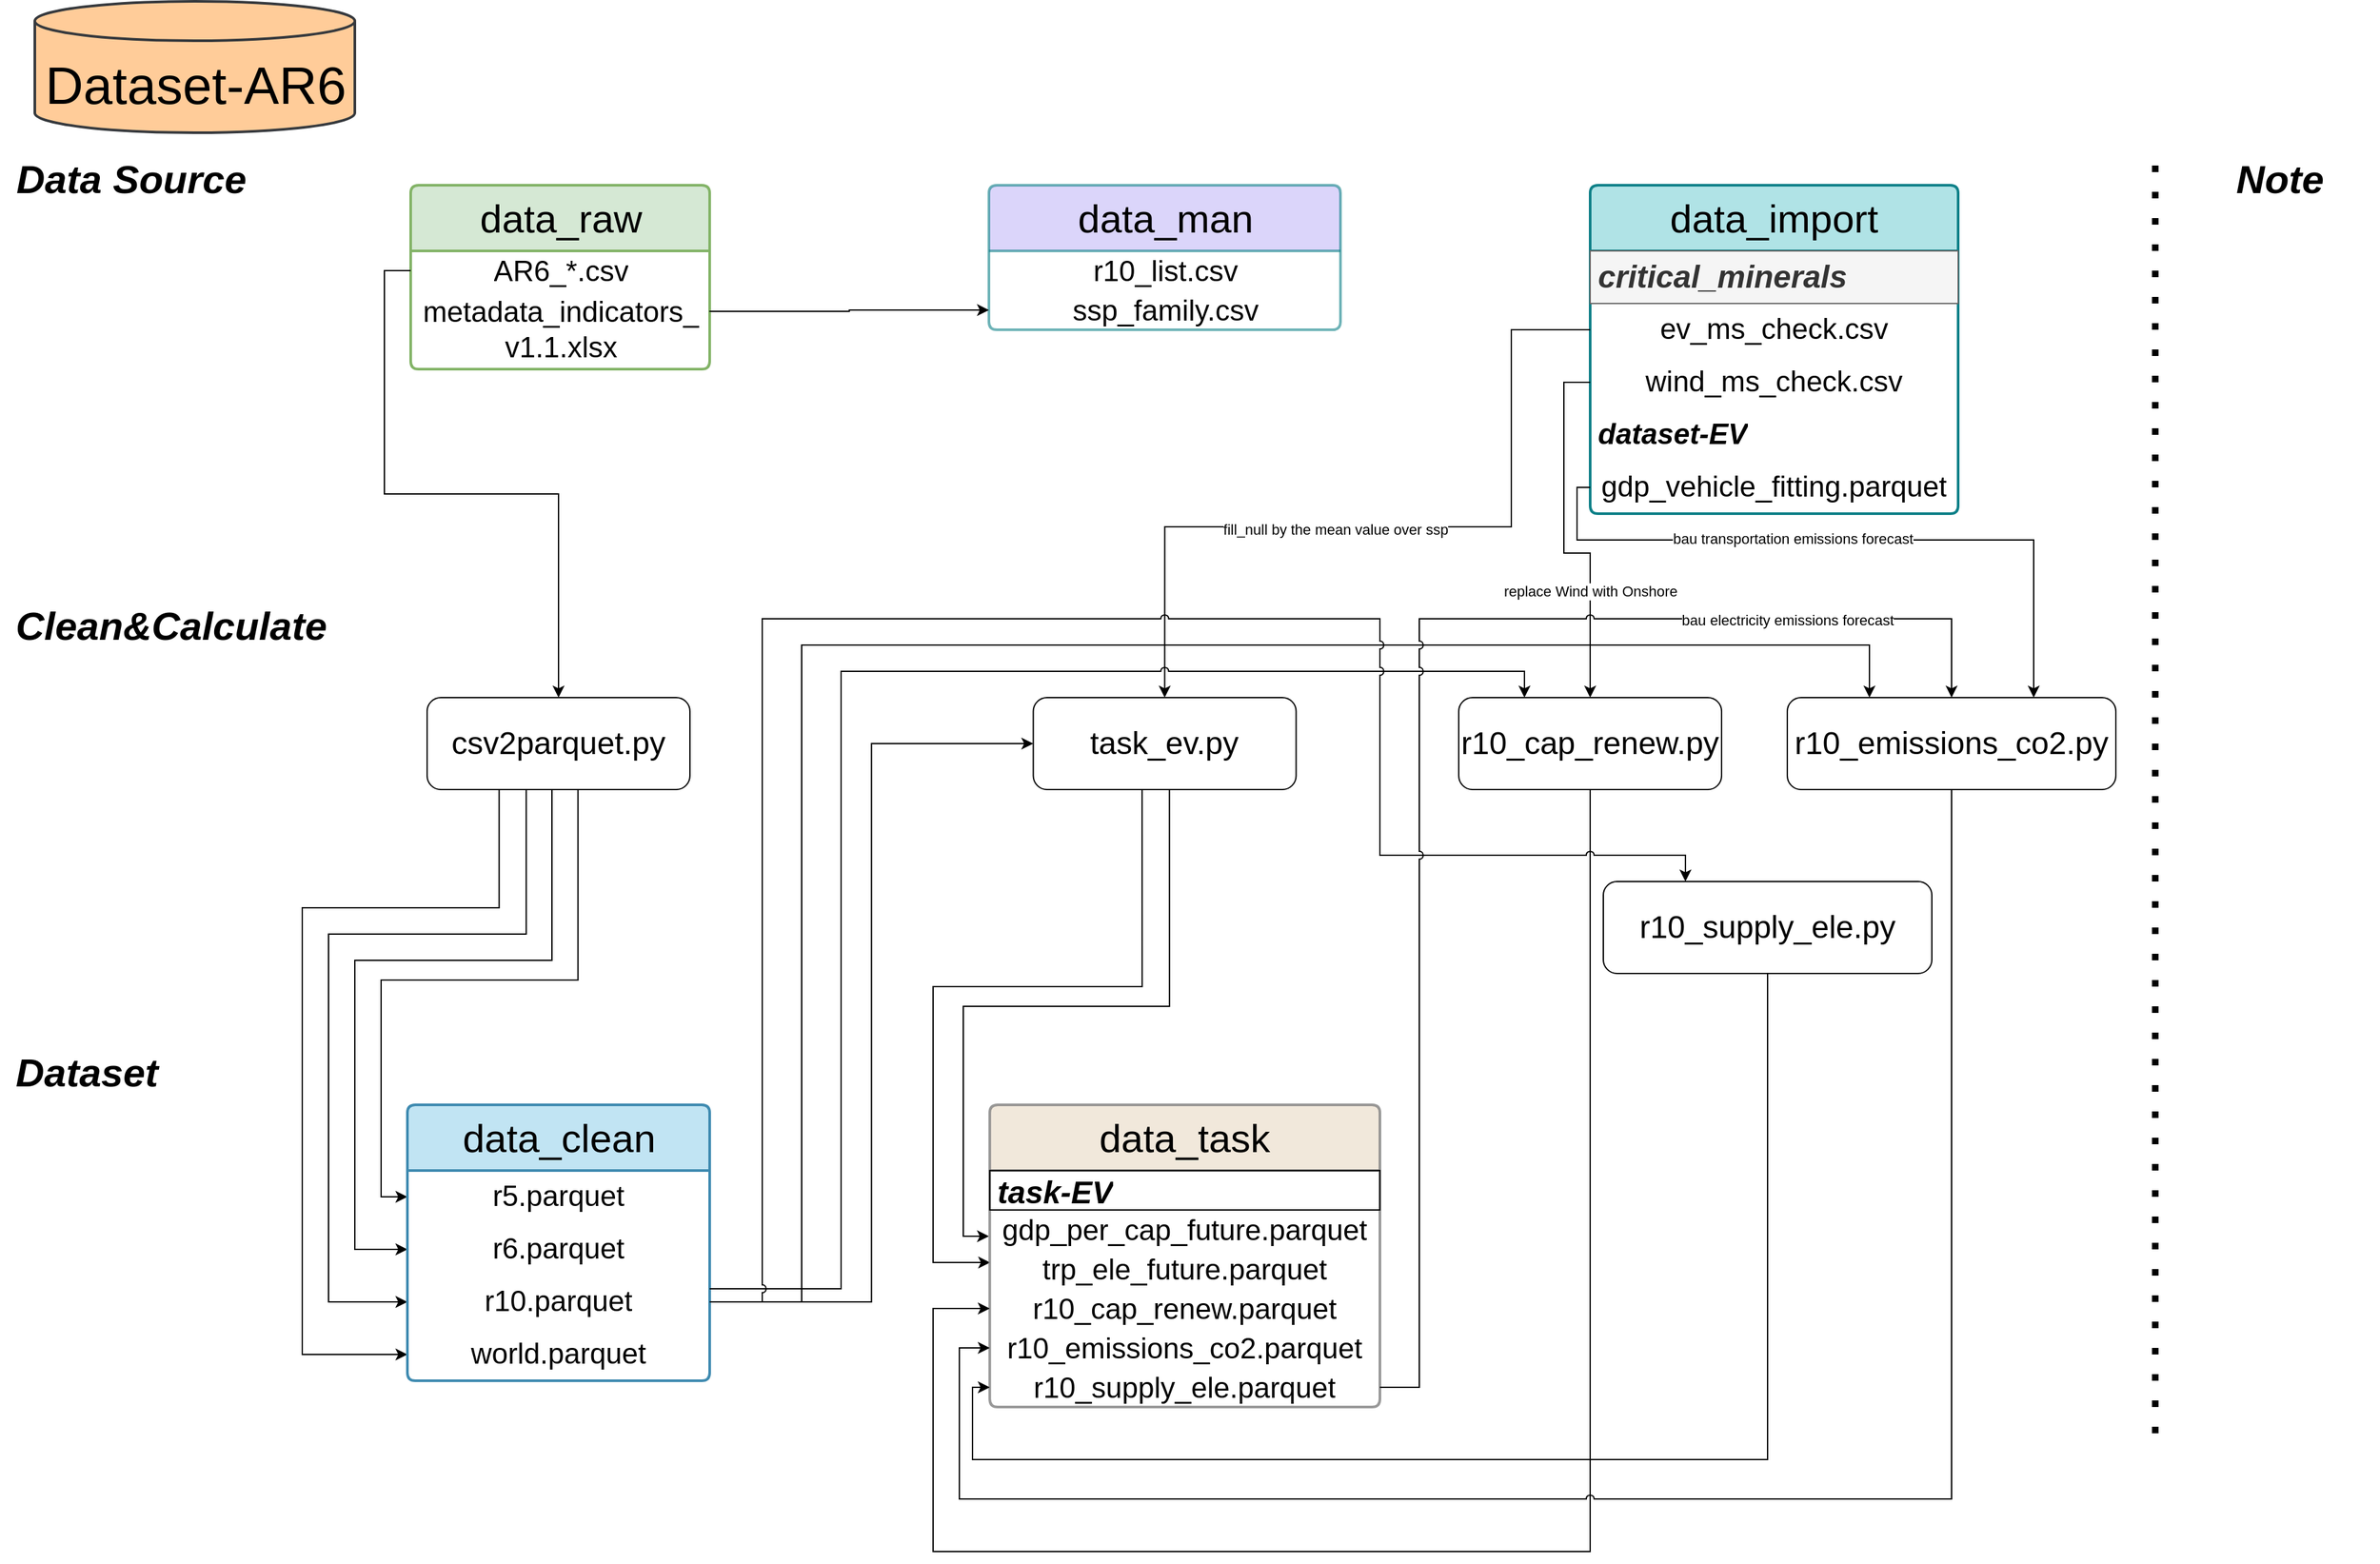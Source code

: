 <mxfile version="24.2.5" type="device">
  <diagram id="C5RBs43oDa-KdzZeNtuy" name="Page-1">
    <mxGraphModel dx="2095" dy="2290" grid="1" gridSize="10" guides="1" tooltips="1" connect="1" arrows="1" fold="1" page="1" pageScale="1" pageWidth="900" pageHeight="1600" math="0" shadow="0">
      <root>
        <mxCell id="WIyWlLk6GJQsqaUBKTNV-0" />
        <mxCell id="WIyWlLk6GJQsqaUBKTNV-1" parent="WIyWlLk6GJQsqaUBKTNV-0" />
        <mxCell id="0oKWe1tTrNoSyfwkLrH9-1" value="&lt;font style=&quot;font-size: 30px;&quot;&gt;&lt;i&gt;&lt;b&gt;Data Source&lt;/b&gt;&lt;/i&gt;&lt;/font&gt;" style="text;html=1;strokeColor=none;fillColor=none;align=center;verticalAlign=middle;whiteSpace=wrap;rounded=0;strokeWidth=10;movable=1;resizable=1;rotatable=1;deletable=1;editable=1;locked=0;connectable=1;" parent="WIyWlLk6GJQsqaUBKTNV-1" vertex="1">
          <mxGeometry x="-10" width="200" height="30" as="geometry" />
        </mxCell>
        <mxCell id="0oKWe1tTrNoSyfwkLrH9-2" value="&lt;font style=&quot;font-size: 30px;&quot;&gt;&lt;i&gt;&lt;b&gt;Dataset&lt;/b&gt;&lt;/i&gt;&lt;/font&gt;" style="text;html=1;strokeColor=none;fillColor=none;align=left;verticalAlign=middle;whiteSpace=wrap;rounded=0;strokeWidth=10;movable=1;resizable=1;rotatable=1;deletable=1;editable=1;locked=0;connectable=1;" parent="WIyWlLk6GJQsqaUBKTNV-1" vertex="1">
          <mxGeometry y="680" width="240" height="30" as="geometry" />
        </mxCell>
        <mxCell id="0oKWe1tTrNoSyfwkLrH9-3" value="&lt;font style=&quot;font-size: 30px;&quot;&gt;&lt;i&gt;&lt;b&gt;Clean&amp;amp;Calculate&lt;br&gt;&lt;/b&gt;&lt;/i&gt;&lt;/font&gt;" style="text;html=1;strokeColor=none;fillColor=none;align=left;verticalAlign=middle;whiteSpace=wrap;rounded=0;strokeWidth=10;movable=1;resizable=1;rotatable=1;deletable=1;editable=1;locked=0;connectable=1;" parent="WIyWlLk6GJQsqaUBKTNV-1" vertex="1">
          <mxGeometry y="340" width="200" height="30" as="geometry" />
        </mxCell>
        <mxCell id="l6j2kZSarTpanr10Rrqj-15" style="edgeStyle=orthogonalEdgeStyle;rounded=0;orthogonalLoop=1;jettySize=auto;html=1;exitX=0.574;exitY=0.995;exitDx=0;exitDy=0;entryX=0;entryY=0.5;entryDx=0;entryDy=0;fontFamily=Helvetica;fontSize=12;fontColor=default;fontStyle=0;exitPerimeter=0;" parent="WIyWlLk6GJQsqaUBKTNV-1" source="0oKWe1tTrNoSyfwkLrH9-20" target="l6j2kZSarTpanr10Rrqj-5" edge="1">
          <mxGeometry relative="1" as="geometry">
            <Array as="points">
              <mxPoint x="430" y="625" />
              <mxPoint x="280" y="625" />
              <mxPoint x="280" y="790" />
            </Array>
          </mxGeometry>
        </mxCell>
        <mxCell id="l6j2kZSarTpanr10Rrqj-16" style="edgeStyle=orthogonalEdgeStyle;rounded=0;orthogonalLoop=1;jettySize=auto;html=1;exitX=0.475;exitY=0.999;exitDx=0;exitDy=0;entryX=0;entryY=0.5;entryDx=0;entryDy=0;fontFamily=Helvetica;fontSize=12;fontColor=default;fontStyle=0;exitPerimeter=0;" parent="WIyWlLk6GJQsqaUBKTNV-1" source="0oKWe1tTrNoSyfwkLrH9-20" target="l6j2kZSarTpanr10Rrqj-12" edge="1">
          <mxGeometry relative="1" as="geometry">
            <Array as="points">
              <mxPoint x="410" y="610" />
              <mxPoint x="260" y="610" />
              <mxPoint x="260" y="830" />
            </Array>
          </mxGeometry>
        </mxCell>
        <mxCell id="l6j2kZSarTpanr10Rrqj-17" style="edgeStyle=orthogonalEdgeStyle;rounded=0;orthogonalLoop=1;jettySize=auto;html=1;exitX=0.377;exitY=0.999;exitDx=0;exitDy=0;entryX=0;entryY=0.5;entryDx=0;entryDy=0;fontFamily=Helvetica;fontSize=12;fontColor=default;fontStyle=0;exitPerimeter=0;" parent="WIyWlLk6GJQsqaUBKTNV-1" source="0oKWe1tTrNoSyfwkLrH9-20" target="l6j2kZSarTpanr10Rrqj-11" edge="1">
          <mxGeometry relative="1" as="geometry">
            <Array as="points">
              <mxPoint x="390" y="590" />
              <mxPoint x="240" y="590" />
              <mxPoint x="240" y="870" />
            </Array>
          </mxGeometry>
        </mxCell>
        <mxCell id="l6j2kZSarTpanr10Rrqj-18" style="edgeStyle=orthogonalEdgeStyle;rounded=0;orthogonalLoop=1;jettySize=auto;html=1;exitX=0.274;exitY=1.001;exitDx=0;exitDy=0;entryX=0;entryY=0.5;entryDx=0;entryDy=0;fontFamily=Helvetica;fontSize=12;fontColor=default;fontStyle=0;exitPerimeter=0;" parent="WIyWlLk6GJQsqaUBKTNV-1" source="0oKWe1tTrNoSyfwkLrH9-20" target="l6j2kZSarTpanr10Rrqj-10" edge="1">
          <mxGeometry relative="1" as="geometry">
            <Array as="points">
              <mxPoint x="370" y="570" />
              <mxPoint x="220" y="570" />
              <mxPoint x="220" y="910" />
            </Array>
          </mxGeometry>
        </mxCell>
        <mxCell id="0oKWe1tTrNoSyfwkLrH9-20" value="&lt;font style=&quot;font-size: 24px;&quot;&gt;csv2parquet.py&lt;/font&gt;" style="rounded=1;whiteSpace=wrap;html=1;movable=1;resizable=1;rotatable=1;deletable=1;editable=1;locked=0;connectable=1;" parent="WIyWlLk6GJQsqaUBKTNV-1" vertex="1">
          <mxGeometry x="315" y="410" width="200" height="70" as="geometry" />
        </mxCell>
        <mxCell id="l6j2kZSarTpanr10Rrqj-19" style="edgeStyle=orthogonalEdgeStyle;rounded=0;orthogonalLoop=1;jettySize=auto;html=1;exitX=0.518;exitY=0.998;exitDx=0;exitDy=0;entryX=-0.002;entryY=0.682;entryDx=0;entryDy=0;fontFamily=Helvetica;fontSize=12;fontColor=default;fontStyle=0;exitPerimeter=0;entryPerimeter=0;" parent="WIyWlLk6GJQsqaUBKTNV-1" source="0oKWe1tTrNoSyfwkLrH9-21" target="JrNvIuVscIgdc6tEjQwo-32" edge="1">
          <mxGeometry relative="1" as="geometry">
            <Array as="points">
              <mxPoint x="880" y="645" />
              <mxPoint x="723" y="645" />
              <mxPoint x="723" y="820" />
              <mxPoint x="743" y="820" />
            </Array>
          </mxGeometry>
        </mxCell>
        <mxCell id="l6j2kZSarTpanr10Rrqj-21" style="edgeStyle=orthogonalEdgeStyle;rounded=0;orthogonalLoop=1;jettySize=auto;html=1;exitX=0.414;exitY=0.988;exitDx=0;exitDy=0;entryX=0.001;entryY=0.348;entryDx=0;entryDy=0;fontFamily=Helvetica;fontSize=12;fontColor=default;fontStyle=0;exitPerimeter=0;entryPerimeter=0;" parent="WIyWlLk6GJQsqaUBKTNV-1" source="0oKWe1tTrNoSyfwkLrH9-21" target="JrNvIuVscIgdc6tEjQwo-35" edge="1">
          <mxGeometry relative="1" as="geometry">
            <Array as="points">
              <mxPoint x="859" y="630" />
              <mxPoint x="700" y="630" />
              <mxPoint x="700" y="840" />
              <mxPoint x="743" y="840" />
            </Array>
          </mxGeometry>
        </mxCell>
        <mxCell id="0oKWe1tTrNoSyfwkLrH9-21" value="&lt;font style=&quot;font-size: 24px;&quot;&gt;task_ev.py&lt;/font&gt;" style="rounded=1;whiteSpace=wrap;html=1;movable=1;resizable=1;rotatable=1;deletable=1;editable=1;locked=0;connectable=1;" parent="WIyWlLk6GJQsqaUBKTNV-1" vertex="1">
          <mxGeometry x="776.25" y="410" width="200" height="70" as="geometry" />
        </mxCell>
        <mxCell id="JrNvIuVscIgdc6tEjQwo-0" value="&lt;font style=&quot;font-size: 30px;&quot;&gt;&lt;i&gt;&lt;b&gt;Note&lt;/b&gt;&lt;/i&gt;&lt;/font&gt;" style="text;html=1;strokeColor=none;fillColor=none;align=center;verticalAlign=middle;whiteSpace=wrap;rounded=0;strokeWidth=10;movable=1;resizable=1;rotatable=1;deletable=1;editable=1;locked=0;connectable=1;" parent="WIyWlLk6GJQsqaUBKTNV-1" vertex="1">
          <mxGeometry x="1650" width="150" height="30" as="geometry" />
        </mxCell>
        <mxCell id="JrNvIuVscIgdc6tEjQwo-1" value="" style="endArrow=none;dashed=1;html=1;dashPattern=1 3;strokeWidth=5;rounded=0;movable=1;resizable=1;rotatable=1;deletable=1;editable=1;locked=0;connectable=1;" parent="WIyWlLk6GJQsqaUBKTNV-1" edge="1">
          <mxGeometry width="50" height="50" relative="1" as="geometry">
            <mxPoint x="1630" y="970" as="sourcePoint" />
            <mxPoint x="1630" as="targetPoint" />
          </mxGeometry>
        </mxCell>
        <mxCell id="JrNvIuVscIgdc6tEjQwo-7" value="&lt;span style=&quot;font-size: 30px;&quot;&gt;data_raw&lt;/span&gt;" style="swimlane;fontStyle=0;childLayout=stackLayout;horizontal=1;startSize=50;horizontalStack=0;resizeParent=1;resizeParentMax=0;resizeLast=0;collapsible=1;marginBottom=0;whiteSpace=wrap;html=1;fillColor=#d5e8d4;strokeColor=#82b366;rounded=1;align=center;fillStyle=auto;strokeWidth=2;shadow=0;dashed=0;arcSize=4;swimlaneLine=1;movable=1;resizable=1;rotatable=1;deletable=1;editable=1;locked=0;connectable=1;" parent="WIyWlLk6GJQsqaUBKTNV-1" vertex="1">
          <mxGeometry x="302.5" y="20" width="227.5" height="140" as="geometry">
            <mxRectangle x="675" y="30" width="60" height="30" as="alternateBounds" />
          </mxGeometry>
        </mxCell>
        <mxCell id="JrNvIuVscIgdc6tEjQwo-8" value="&lt;font style=&quot;font-size: 22px;&quot;&gt;AR6_*.csv&lt;/font&gt;" style="text;strokeColor=none;fillColor=none;align=center;verticalAlign=middle;spacingLeft=4;spacingRight=4;overflow=hidden;points=[[0,0.5],[1,0.5]];portConstraint=eastwest;rotatable=1;html=1;whiteSpace=wrap;movable=1;resizable=1;deletable=1;editable=1;locked=0;connectable=1;" parent="JrNvIuVscIgdc6tEjQwo-7" vertex="1">
          <mxGeometry y="50" width="227.5" height="30" as="geometry" />
        </mxCell>
        <mxCell id="Oqe_XEmxXoJDFeqlqnIJ-4" value="&lt;span style=&quot;font-size: 22px;&quot;&gt;metadata_indicators&lt;/span&gt;&lt;span style=&quot;font-size: 22px; background-color: initial;&quot;&gt;_&lt;/span&gt;&lt;div&gt;&lt;span style=&quot;font-size: 22px; background-color: initial;&quot;&gt;v1.1.xlsx&lt;/span&gt;&lt;/div&gt;" style="text;strokeColor=none;fillColor=none;align=center;verticalAlign=middle;spacingLeft=4;spacingRight=4;overflow=hidden;points=[[0,0.5],[1,0.5]];portConstraint=eastwest;rotatable=1;html=1;whiteSpace=wrap;dashed=1;movable=1;resizable=1;deletable=1;editable=1;locked=0;connectable=1;" parent="JrNvIuVscIgdc6tEjQwo-7" vertex="1">
          <mxGeometry y="80" width="227.5" height="60" as="geometry" />
        </mxCell>
        <mxCell id="JrNvIuVscIgdc6tEjQwo-17" value="&lt;span style=&quot;font-size: 30px;&quot;&gt;data_man&lt;/span&gt;" style="swimlane;fontStyle=0;childLayout=stackLayout;horizontal=1;startSize=50;horizontalStack=0;resizeParent=1;resizeParentMax=0;resizeLast=0;collapsible=1;marginBottom=0;whiteSpace=wrap;html=1;fillColor=#C4B9F7;strokeColor=#0e8088;rounded=1;align=center;fillStyle=auto;opacity=60;arcSize=4;strokeWidth=2;movable=1;resizable=1;rotatable=1;deletable=1;editable=1;locked=0;connectable=1;" parent="WIyWlLk6GJQsqaUBKTNV-1" vertex="1">
          <mxGeometry x="742.5" y="20" width="267.5" height="110" as="geometry">
            <mxRectangle x="675" y="30" width="60" height="30" as="alternateBounds" />
          </mxGeometry>
        </mxCell>
        <mxCell id="JrNvIuVscIgdc6tEjQwo-18" value="&lt;font style=&quot;font-size: 22px;&quot;&gt;r10_list.csv&lt;/font&gt;" style="text;strokeColor=none;fillColor=none;align=center;verticalAlign=middle;spacingLeft=4;spacingRight=4;overflow=hidden;points=[[0,0.5],[1,0.5]];portConstraint=eastwest;rotatable=1;whiteSpace=wrap;html=1;movable=1;resizable=1;deletable=1;editable=1;locked=0;connectable=1;" parent="JrNvIuVscIgdc6tEjQwo-17" vertex="1">
          <mxGeometry y="50" width="267.5" height="30" as="geometry" />
        </mxCell>
        <mxCell id="JrNvIuVscIgdc6tEjQwo-19" value="&lt;span style=&quot;font-size: 22px;&quot;&gt;ssp_family.csv&lt;/span&gt;" style="text;strokeColor=none;fillColor=none;align=center;verticalAlign=middle;spacingLeft=4;spacingRight=4;overflow=hidden;points=[[0,0.5],[1,0.5]];portConstraint=eastwest;rotatable=1;whiteSpace=wrap;html=1;movable=1;resizable=1;deletable=1;editable=1;locked=0;connectable=1;" parent="JrNvIuVscIgdc6tEjQwo-17" vertex="1">
          <mxGeometry y="80" width="267.5" height="30" as="geometry" />
        </mxCell>
        <mxCell id="JrNvIuVscIgdc6tEjQwo-23" value="&lt;span style=&quot;font-size: 30px;&quot;&gt;data_import&lt;/span&gt;" style="swimlane;fontStyle=0;childLayout=stackLayout;horizontal=1;startSize=50;horizontalStack=0;resizeParent=1;resizeParentMax=0;resizeLast=0;collapsible=1;marginBottom=0;whiteSpace=wrap;html=1;fillColor=#b0e3e6;strokeColor=#0e8088;rounded=1;align=center;fillStyle=auto;strokeWidth=2;shadow=0;dashed=0;arcSize=4;movable=1;resizable=1;rotatable=1;deletable=1;editable=1;locked=0;connectable=1;" parent="WIyWlLk6GJQsqaUBKTNV-1" vertex="1">
          <mxGeometry x="1200" y="20" width="280" height="250" as="geometry">
            <mxRectangle x="675" y="30" width="60" height="30" as="alternateBounds" />
          </mxGeometry>
        </mxCell>
        <mxCell id="Oqe_XEmxXoJDFeqlqnIJ-7" value="&lt;span style=&quot;font-size: 24px;&quot;&gt;&lt;b&gt;&lt;i&gt;critical_minerals&lt;/i&gt;&lt;/b&gt;&lt;/span&gt;" style="text;strokeColor=#666666;fillColor=#f5f5f5;align=left;verticalAlign=middle;spacingLeft=4;spacingRight=4;overflow=hidden;points=[[0,0.5],[1,0.5]];portConstraint=eastwest;rotatable=1;whiteSpace=wrap;html=1;fontColor=#333333;movable=1;resizable=1;deletable=1;editable=1;locked=0;connectable=1;" parent="JrNvIuVscIgdc6tEjQwo-23" vertex="1">
          <mxGeometry y="50" width="280" height="40" as="geometry" />
        </mxCell>
        <mxCell id="JrNvIuVscIgdc6tEjQwo-24" value="&lt;span style=&quot;font-size: 22px;&quot;&gt;ev_ms_check.csv&lt;/span&gt;" style="text;strokeColor=none;fillColor=none;align=center;verticalAlign=middle;spacingLeft=4;spacingRight=4;overflow=hidden;points=[[0,0.5],[1,0.5]];portConstraint=eastwest;rotatable=1;whiteSpace=wrap;html=1;movable=1;resizable=1;deletable=1;editable=1;locked=0;connectable=1;" parent="JrNvIuVscIgdc6tEjQwo-23" vertex="1">
          <mxGeometry y="90" width="280" height="40" as="geometry" />
        </mxCell>
        <mxCell id="Gre75DiJgPlvR9Xtig7I-0" value="&lt;font style=&quot;font-size: 22px;&quot;&gt;wind_ms_check.csv&lt;/font&gt;" style="text;strokeColor=none;fillColor=none;align=center;verticalAlign=middle;spacingLeft=4;spacingRight=4;overflow=hidden;points=[[0,0.5],[1,0.5]];portConstraint=eastwest;rotatable=1;whiteSpace=wrap;html=1;movable=1;resizable=1;deletable=1;editable=1;locked=0;connectable=1;" parent="JrNvIuVscIgdc6tEjQwo-23" vertex="1">
          <mxGeometry y="130" width="280" height="40" as="geometry" />
        </mxCell>
        <mxCell id="vp8Tbyd7pMvJ9NzgtoG--0" value="&lt;font style=&quot;font-size: 22px;&quot;&gt;&lt;i&gt;&lt;b&gt;dataset-EV&lt;/b&gt;&lt;/i&gt;&lt;/font&gt;" style="text;strokeColor=none;fillColor=none;align=left;verticalAlign=middle;spacingLeft=4;spacingRight=4;overflow=hidden;points=[[0,0.5],[1,0.5]];portConstraint=eastwest;rotatable=1;whiteSpace=wrap;html=1;movable=1;resizable=1;deletable=1;editable=1;locked=0;connectable=1;" vertex="1" parent="JrNvIuVscIgdc6tEjQwo-23">
          <mxGeometry y="170" width="280" height="40" as="geometry" />
        </mxCell>
        <mxCell id="vp8Tbyd7pMvJ9NzgtoG--1" value="&lt;font style=&quot;font-size: 22px;&quot;&gt;gdp_vehicle_fitting.parquet&lt;/font&gt;" style="text;strokeColor=none;fillColor=none;align=center;verticalAlign=middle;spacingLeft=4;spacingRight=4;overflow=hidden;points=[[0,0.5],[1,0.5]];portConstraint=eastwest;rotatable=1;whiteSpace=wrap;html=1;movable=1;resizable=1;deletable=1;editable=1;locked=0;connectable=1;" vertex="1" parent="JrNvIuVscIgdc6tEjQwo-23">
          <mxGeometry y="210" width="280" height="40" as="geometry" />
        </mxCell>
        <mxCell id="JrNvIuVscIgdc6tEjQwo-31" value="&lt;span style=&quot;font-size: 30px;&quot;&gt;data_task&lt;/span&gt;" style="swimlane;fontStyle=0;childLayout=stackLayout;horizontal=1;startSize=50;horizontalStack=0;resizeParent=1;resizeParentMax=0;resizeLast=0;collapsible=1;marginBottom=0;whiteSpace=wrap;html=1;fillColor=#eee3d3;strokeColor=#808080;rounded=1;align=center;fillStyle=auto;strokeWidth=2;shadow=0;dashed=0;arcSize=4;opacity=80;movable=1;resizable=1;rotatable=1;deletable=1;editable=1;locked=0;connectable=1;" parent="WIyWlLk6GJQsqaUBKTNV-1" vertex="1">
          <mxGeometry x="743.13" y="720" width="296.87" height="230" as="geometry">
            <mxRectangle x="675" y="30" width="60" height="30" as="alternateBounds" />
          </mxGeometry>
        </mxCell>
        <mxCell id="JrNvIuVscIgdc6tEjQwo-36" value="&lt;font style=&quot;font-size: 24px;&quot;&gt;&lt;b&gt;&lt;i&gt;task-EV&lt;/i&gt;&lt;/b&gt;&lt;/font&gt;" style="text;align=left;verticalAlign=middle;spacingLeft=4;spacingRight=4;overflow=hidden;points=[[0,0.5],[1,0.5]];portConstraint=eastwest;rotatable=1;whiteSpace=wrap;html=1;movable=1;resizable=1;deletable=1;editable=1;locked=0;connectable=1;strokeColor=default;" parent="JrNvIuVscIgdc6tEjQwo-31" vertex="1">
          <mxGeometry y="50" width="296.87" height="30" as="geometry" />
        </mxCell>
        <mxCell id="JrNvIuVscIgdc6tEjQwo-32" value="&lt;font style=&quot;font-size: 22px;&quot;&gt;gdp_per_cap_future.parquet&lt;/font&gt;" style="text;strokeColor=none;fillColor=none;align=center;verticalAlign=middle;spacingLeft=4;spacingRight=4;overflow=hidden;points=[[0,0.5],[1,0.5]];portConstraint=eastwest;rotatable=1;whiteSpace=wrap;html=1;movable=1;resizable=1;deletable=1;editable=1;locked=0;connectable=1;" parent="JrNvIuVscIgdc6tEjQwo-31" vertex="1">
          <mxGeometry y="80" width="296.87" height="30" as="geometry" />
        </mxCell>
        <mxCell id="JrNvIuVscIgdc6tEjQwo-35" value="&lt;span style=&quot;font-size: 22px;&quot;&gt;trp_ele_future.parquet&lt;/span&gt;" style="text;strokeColor=none;fillColor=none;align=center;verticalAlign=middle;spacingLeft=4;spacingRight=4;overflow=hidden;points=[[0,0.5],[1,0.5]];portConstraint=eastwest;rotatable=1;whiteSpace=wrap;html=1;movable=1;resizable=1;deletable=1;editable=1;locked=0;connectable=1;" parent="JrNvIuVscIgdc6tEjQwo-31" vertex="1">
          <mxGeometry y="110" width="296.87" height="30" as="geometry" />
        </mxCell>
        <mxCell id="Gre75DiJgPlvR9Xtig7I-3" value="&lt;font style=&quot;font-size: 22px;&quot;&gt;r10_cap_renew.parquet&lt;/font&gt;" style="text;strokeColor=none;fillColor=none;align=center;verticalAlign=middle;spacingLeft=4;spacingRight=4;overflow=hidden;points=[[0,0.5],[1,0.5]];portConstraint=eastwest;rotatable=1;whiteSpace=wrap;html=1;movable=1;resizable=1;deletable=1;editable=1;locked=0;connectable=1;" parent="JrNvIuVscIgdc6tEjQwo-31" vertex="1">
          <mxGeometry y="140" width="296.87" height="30" as="geometry" />
        </mxCell>
        <mxCell id="vCDFtPWUsNbvgMsKqto7-2" value="&lt;font style=&quot;font-size: 22px;&quot;&gt;r10_emissions_co2.parquet&lt;/font&gt;" style="text;strokeColor=none;fillColor=none;align=center;verticalAlign=middle;spacingLeft=4;spacingRight=4;overflow=hidden;points=[[0,0.5],[1,0.5]];portConstraint=eastwest;rotatable=1;whiteSpace=wrap;html=1;movable=1;resizable=1;deletable=1;editable=1;locked=0;connectable=1;" parent="JrNvIuVscIgdc6tEjQwo-31" vertex="1">
          <mxGeometry y="170" width="296.87" height="30" as="geometry" />
        </mxCell>
        <mxCell id="_KVM4wJjWl5wB7tFfBGT-2" value="&lt;font style=&quot;font-size: 22px;&quot;&gt;r10_supply_ele.parquet&lt;/font&gt;" style="text;strokeColor=none;fillColor=none;align=center;verticalAlign=middle;spacingLeft=4;spacingRight=4;overflow=hidden;points=[[0,0.5],[1,0.5]];portConstraint=eastwest;rotatable=1;whiteSpace=wrap;html=1;movable=1;resizable=1;deletable=1;editable=1;locked=0;connectable=1;" parent="JrNvIuVscIgdc6tEjQwo-31" vertex="1">
          <mxGeometry y="200" width="296.87" height="30" as="geometry" />
        </mxCell>
        <mxCell id="JrNvIuVscIgdc6tEjQwo-37" style="edgeStyle=orthogonalEdgeStyle;rounded=0;orthogonalLoop=1;jettySize=auto;html=1;exitX=1;exitY=0.5;exitDx=0;exitDy=0;entryX=0;entryY=0.5;entryDx=0;entryDy=0;" parent="WIyWlLk6GJQsqaUBKTNV-1" target="JrNvIuVscIgdc6tEjQwo-36" edge="1">
          <mxGeometry relative="1" as="geometry" />
        </mxCell>
        <mxCell id="Oqe_XEmxXoJDFeqlqnIJ-5" style="edgeStyle=orthogonalEdgeStyle;rounded=0;orthogonalLoop=1;jettySize=auto;html=1;exitX=0.999;exitY=0.267;exitDx=0;exitDy=0;entryX=0;entryY=0.5;entryDx=0;entryDy=0;movable=1;resizable=1;rotatable=1;deletable=1;editable=1;locked=0;connectable=1;exitPerimeter=0;" parent="WIyWlLk6GJQsqaUBKTNV-1" source="Oqe_XEmxXoJDFeqlqnIJ-4" target="JrNvIuVscIgdc6tEjQwo-19" edge="1">
          <mxGeometry relative="1" as="geometry" />
        </mxCell>
        <mxCell id="Oqe_XEmxXoJDFeqlqnIJ-31" value="&lt;span style=&quot;font-size: 40px; text-wrap: nowrap;&quot;&gt;Dataset-AR6&lt;/span&gt;" style="shape=cylinder3;whiteSpace=wrap;html=1;boundedLbl=1;backgroundOutline=1;size=15;fillColor=#ffcc99;strokeColor=#36393d;strokeWidth=2;perimeterSpacing=0;shadow=0;movable=1;resizable=1;rotatable=1;deletable=1;editable=1;locked=0;connectable=1;" parent="WIyWlLk6GJQsqaUBKTNV-1" vertex="1">
          <mxGeometry x="16.5" y="-120" width="243.5" height="100" as="geometry" />
        </mxCell>
        <mxCell id="l6j2kZSarTpanr10Rrqj-4" value="&lt;font style=&quot;font-size: 30px;&quot;&gt;data_clean&lt;/font&gt;" style="swimlane;fontStyle=0;childLayout=stackLayout;horizontal=1;startSize=50;fillColor=#c1e4f3;horizontalStack=0;resizeParent=1;resizeParentMax=0;resizeLast=0;collapsible=1;marginBottom=0;html=1;rounded=1;strokeColor=#3e8ab0;strokeWidth=2;arcSize=4;" parent="WIyWlLk6GJQsqaUBKTNV-1" vertex="1">
          <mxGeometry x="300" y="720" width="230" height="210" as="geometry" />
        </mxCell>
        <mxCell id="l6j2kZSarTpanr10Rrqj-5" value="&lt;font style=&quot;font-size: 22px;&quot;&gt;r5.parquet&lt;/font&gt;" style="text;strokeColor=none;fillColor=none;align=center;verticalAlign=top;spacingLeft=4;spacingRight=4;overflow=hidden;rotatable=0;points=[[0,0.5],[1,0.5]];portConstraint=eastwest;whiteSpace=wrap;html=1;" parent="l6j2kZSarTpanr10Rrqj-4" vertex="1">
          <mxGeometry y="50" width="230" height="40" as="geometry" />
        </mxCell>
        <mxCell id="l6j2kZSarTpanr10Rrqj-12" value="r6.parquet" style="text;strokeColor=none;fillColor=none;align=center;verticalAlign=top;spacingLeft=4;spacingRight=4;overflow=hidden;rotatable=0;points=[[0,0.5],[1,0.5]];portConstraint=eastwest;whiteSpace=wrap;html=1;fontSize=22;" parent="l6j2kZSarTpanr10Rrqj-4" vertex="1">
          <mxGeometry y="90" width="230" height="40" as="geometry" />
        </mxCell>
        <mxCell id="l6j2kZSarTpanr10Rrqj-11" value="r10.parquet" style="text;strokeColor=none;fillColor=none;align=center;verticalAlign=top;spacingLeft=4;spacingRight=4;overflow=hidden;rotatable=0;points=[[0,0.5],[1,0.5]];portConstraint=eastwest;whiteSpace=wrap;html=1;fontSize=22;" parent="l6j2kZSarTpanr10Rrqj-4" vertex="1">
          <mxGeometry y="130" width="230" height="40" as="geometry" />
        </mxCell>
        <mxCell id="l6j2kZSarTpanr10Rrqj-10" value="world.parquet" style="text;strokeColor=none;fillColor=none;align=center;verticalAlign=top;spacingLeft=4;spacingRight=4;overflow=hidden;rotatable=0;points=[[0,0.5],[1,0.5]];portConstraint=eastwest;whiteSpace=wrap;html=1;fontSize=22;" parent="l6j2kZSarTpanr10Rrqj-4" vertex="1">
          <mxGeometry y="170" width="230" height="40" as="geometry" />
        </mxCell>
        <mxCell id="l6j2kZSarTpanr10Rrqj-14" style="edgeStyle=orthogonalEdgeStyle;rounded=0;orthogonalLoop=1;jettySize=auto;html=1;exitX=0;exitY=0.5;exitDx=0;exitDy=0;entryX=0.5;entryY=0;entryDx=0;entryDy=0;fontFamily=Helvetica;fontSize=12;fontColor=default;fontStyle=0;" parent="WIyWlLk6GJQsqaUBKTNV-1" source="JrNvIuVscIgdc6tEjQwo-8" target="0oKWe1tTrNoSyfwkLrH9-20" edge="1">
          <mxGeometry relative="1" as="geometry" />
        </mxCell>
        <mxCell id="l6j2kZSarTpanr10Rrqj-20" style="edgeStyle=orthogonalEdgeStyle;rounded=0;orthogonalLoop=1;jettySize=auto;html=1;exitX=1;exitY=0.5;exitDx=0;exitDy=0;entryX=0;entryY=0.5;entryDx=0;entryDy=0;fontFamily=Helvetica;fontSize=12;fontColor=default;fontStyle=0;" parent="WIyWlLk6GJQsqaUBKTNV-1" source="l6j2kZSarTpanr10Rrqj-11" target="0oKWe1tTrNoSyfwkLrH9-21" edge="1">
          <mxGeometry relative="1" as="geometry" />
        </mxCell>
        <mxCell id="ruidRaE3oW5yujKJYkYS-0" style="edgeStyle=orthogonalEdgeStyle;rounded=0;orthogonalLoop=1;jettySize=auto;html=1;exitX=0;exitY=0.5;exitDx=0;exitDy=0;entryX=0.5;entryY=0;entryDx=0;entryDy=0;" parent="WIyWlLk6GJQsqaUBKTNV-1" source="JrNvIuVscIgdc6tEjQwo-24" target="0oKWe1tTrNoSyfwkLrH9-21" edge="1">
          <mxGeometry relative="1" as="geometry">
            <Array as="points">
              <mxPoint x="1140" y="130" />
              <mxPoint x="1140" y="280" />
              <mxPoint x="876" y="280" />
            </Array>
          </mxGeometry>
        </mxCell>
        <mxCell id="rE_tgcfwb1M8M-m-agnx-0" value="fill_null by the mean value over ssp" style="edgeLabel;html=1;align=center;verticalAlign=middle;resizable=0;points=[];" parent="ruidRaE3oW5yujKJYkYS-0" vertex="1" connectable="0">
          <mxGeometry x="0.245" y="2" relative="1" as="geometry">
            <mxPoint x="32" as="offset" />
          </mxGeometry>
        </mxCell>
        <mxCell id="Gre75DiJgPlvR9Xtig7I-4" style="edgeStyle=orthogonalEdgeStyle;rounded=0;orthogonalLoop=1;jettySize=auto;html=1;exitX=0.5;exitY=1;exitDx=0;exitDy=0;entryX=0;entryY=0.5;entryDx=0;entryDy=0;" parent="WIyWlLk6GJQsqaUBKTNV-1" source="Gre75DiJgPlvR9Xtig7I-2" target="Gre75DiJgPlvR9Xtig7I-3" edge="1">
          <mxGeometry relative="1" as="geometry">
            <Array as="points">
              <mxPoint x="1200" y="1060" />
              <mxPoint x="700" y="1060" />
              <mxPoint x="700" y="875" />
            </Array>
          </mxGeometry>
        </mxCell>
        <mxCell id="Gre75DiJgPlvR9Xtig7I-2" value="&lt;font style=&quot;font-size: 24px;&quot;&gt;r10_cap_renew.py&lt;/font&gt;" style="rounded=1;whiteSpace=wrap;html=1;movable=1;resizable=1;rotatable=1;deletable=1;editable=1;locked=0;connectable=1;" parent="WIyWlLk6GJQsqaUBKTNV-1" vertex="1">
          <mxGeometry x="1100" y="410" width="200" height="70" as="geometry" />
        </mxCell>
        <mxCell id="Gre75DiJgPlvR9Xtig7I-1" style="edgeStyle=orthogonalEdgeStyle;rounded=0;orthogonalLoop=1;jettySize=auto;html=1;exitX=0;exitY=0.5;exitDx=0;exitDy=0;entryX=0.5;entryY=0;entryDx=0;entryDy=0;" parent="WIyWlLk6GJQsqaUBKTNV-1" source="Gre75DiJgPlvR9Xtig7I-0" target="Gre75DiJgPlvR9Xtig7I-2" edge="1">
          <mxGeometry relative="1" as="geometry">
            <mxPoint x="1170" y="430" as="targetPoint" />
          </mxGeometry>
        </mxCell>
        <mxCell id="Gre75DiJgPlvR9Xtig7I-6" value="replace Wind with Onshore" style="edgeLabel;html=1;align=center;verticalAlign=middle;resizable=0;points=[];" parent="Gre75DiJgPlvR9Xtig7I-1" vertex="1" connectable="0">
          <mxGeometry x="0.329" relative="1" as="geometry">
            <mxPoint y="13" as="offset" />
          </mxGeometry>
        </mxCell>
        <mxCell id="Gre75DiJgPlvR9Xtig7I-5" style="edgeStyle=orthogonalEdgeStyle;rounded=0;orthogonalLoop=1;jettySize=auto;html=1;entryX=0.25;entryY=0;entryDx=0;entryDy=0;jumpStyle=arc;" parent="WIyWlLk6GJQsqaUBKTNV-1" target="Gre75DiJgPlvR9Xtig7I-2" edge="1">
          <mxGeometry relative="1" as="geometry">
            <mxPoint x="530" y="860" as="sourcePoint" />
            <Array as="points">
              <mxPoint x="530" y="860" />
              <mxPoint x="630" y="860" />
              <mxPoint x="630" y="390" />
              <mxPoint x="1150" y="390" />
            </Array>
          </mxGeometry>
        </mxCell>
        <mxCell id="vCDFtPWUsNbvgMsKqto7-3" style="edgeStyle=orthogonalEdgeStyle;rounded=0;orthogonalLoop=1;jettySize=auto;html=1;exitX=0.5;exitY=1;exitDx=0;exitDy=0;entryX=0;entryY=0.5;entryDx=0;entryDy=0;jumpStyle=arc;" parent="WIyWlLk6GJQsqaUBKTNV-1" source="vCDFtPWUsNbvgMsKqto7-0" target="vCDFtPWUsNbvgMsKqto7-2" edge="1">
          <mxGeometry relative="1" as="geometry">
            <Array as="points">
              <mxPoint x="1475" y="1020" />
              <mxPoint x="720" y="1020" />
              <mxPoint x="720" y="905" />
            </Array>
          </mxGeometry>
        </mxCell>
        <mxCell id="vCDFtPWUsNbvgMsKqto7-0" value="&lt;font style=&quot;font-size: 24px;&quot;&gt;r10_emissions_co2.py&lt;/font&gt;" style="rounded=1;whiteSpace=wrap;html=1;movable=1;resizable=1;rotatable=1;deletable=1;editable=1;locked=0;connectable=1;" parent="WIyWlLk6GJQsqaUBKTNV-1" vertex="1">
          <mxGeometry x="1350" y="410" width="250" height="70" as="geometry" />
        </mxCell>
        <mxCell id="vCDFtPWUsNbvgMsKqto7-1" style="edgeStyle=orthogonalEdgeStyle;rounded=0;orthogonalLoop=1;jettySize=auto;html=1;exitX=1;exitY=0.5;exitDx=0;exitDy=0;entryX=0.25;entryY=0;entryDx=0;entryDy=0;" parent="WIyWlLk6GJQsqaUBKTNV-1" source="l6j2kZSarTpanr10Rrqj-11" target="vCDFtPWUsNbvgMsKqto7-0" edge="1">
          <mxGeometry relative="1" as="geometry">
            <mxPoint x="640.0" y="630" as="targetPoint" />
            <Array as="points">
              <mxPoint x="600" y="870" />
              <mxPoint x="600" y="370" />
              <mxPoint x="1413" y="370" />
            </Array>
          </mxGeometry>
        </mxCell>
        <mxCell id="_KVM4wJjWl5wB7tFfBGT-3" style="edgeStyle=orthogonalEdgeStyle;rounded=0;orthogonalLoop=1;jettySize=auto;html=1;exitX=0.5;exitY=1;exitDx=0;exitDy=0;entryX=0;entryY=0.5;entryDx=0;entryDy=0;" parent="WIyWlLk6GJQsqaUBKTNV-1" source="_KVM4wJjWl5wB7tFfBGT-0" target="_KVM4wJjWl5wB7tFfBGT-2" edge="1">
          <mxGeometry relative="1" as="geometry">
            <Array as="points">
              <mxPoint x="1335" y="990" />
              <mxPoint x="730" y="990" />
              <mxPoint x="730" y="935" />
            </Array>
          </mxGeometry>
        </mxCell>
        <mxCell id="_KVM4wJjWl5wB7tFfBGT-0" value="&lt;font style=&quot;font-size: 24px;&quot;&gt;r10_supply_ele.py&lt;/font&gt;" style="rounded=1;whiteSpace=wrap;html=1;movable=1;resizable=1;rotatable=1;deletable=1;editable=1;locked=0;connectable=1;" parent="WIyWlLk6GJQsqaUBKTNV-1" vertex="1">
          <mxGeometry x="1210" y="550" width="250" height="70" as="geometry" />
        </mxCell>
        <mxCell id="_KVM4wJjWl5wB7tFfBGT-1" style="edgeStyle=orthogonalEdgeStyle;rounded=0;orthogonalLoop=1;jettySize=auto;html=1;exitX=1;exitY=0.5;exitDx=0;exitDy=0;entryX=0.25;entryY=0;entryDx=0;entryDy=0;jumpStyle=arc;" parent="WIyWlLk6GJQsqaUBKTNV-1" source="l6j2kZSarTpanr10Rrqj-11" target="_KVM4wJjWl5wB7tFfBGT-0" edge="1">
          <mxGeometry relative="1" as="geometry">
            <Array as="points">
              <mxPoint x="570" y="870" />
              <mxPoint x="570" y="350" />
              <mxPoint x="1040" y="350" />
              <mxPoint x="1040" y="530" />
              <mxPoint x="1272" y="530" />
            </Array>
          </mxGeometry>
        </mxCell>
        <mxCell id="_KVM4wJjWl5wB7tFfBGT-4" style="edgeStyle=orthogonalEdgeStyle;rounded=0;orthogonalLoop=1;jettySize=auto;html=1;exitX=1;exitY=0.5;exitDx=0;exitDy=0;entryX=0.5;entryY=0;entryDx=0;entryDy=0;jumpStyle=arc;" parent="WIyWlLk6GJQsqaUBKTNV-1" source="_KVM4wJjWl5wB7tFfBGT-2" target="vCDFtPWUsNbvgMsKqto7-0" edge="1">
          <mxGeometry relative="1" as="geometry">
            <Array as="points">
              <mxPoint x="1070" y="935" />
              <mxPoint x="1070" y="350" />
              <mxPoint x="1475" y="350" />
            </Array>
          </mxGeometry>
        </mxCell>
        <mxCell id="vp8Tbyd7pMvJ9NzgtoG--4" value="bau electricity emissions forecast" style="edgeLabel;html=1;align=center;verticalAlign=middle;resizable=0;points=[];" vertex="1" connectable="0" parent="_KVM4wJjWl5wB7tFfBGT-4">
          <mxGeometry x="0.552" y="-1" relative="1" as="geometry">
            <mxPoint x="57" as="offset" />
          </mxGeometry>
        </mxCell>
        <mxCell id="vp8Tbyd7pMvJ9NzgtoG--2" style="edgeStyle=orthogonalEdgeStyle;rounded=0;orthogonalLoop=1;jettySize=auto;html=1;exitX=0;exitY=0.5;exitDx=0;exitDy=0;entryX=0.75;entryY=0;entryDx=0;entryDy=0;" edge="1" parent="WIyWlLk6GJQsqaUBKTNV-1" source="vp8Tbyd7pMvJ9NzgtoG--1" target="vCDFtPWUsNbvgMsKqto7-0">
          <mxGeometry relative="1" as="geometry">
            <Array as="points">
              <mxPoint x="1190" y="250" />
              <mxPoint x="1190" y="290" />
              <mxPoint x="1537" y="290" />
            </Array>
          </mxGeometry>
        </mxCell>
        <mxCell id="vp8Tbyd7pMvJ9NzgtoG--3" value="bau transportation emissions forecast" style="edgeLabel;html=1;align=center;verticalAlign=middle;resizable=0;points=[];" vertex="1" connectable="0" parent="vp8Tbyd7pMvJ9NzgtoG--2">
          <mxGeometry x="-0.175" y="1" relative="1" as="geometry">
            <mxPoint as="offset" />
          </mxGeometry>
        </mxCell>
      </root>
    </mxGraphModel>
  </diagram>
</mxfile>
